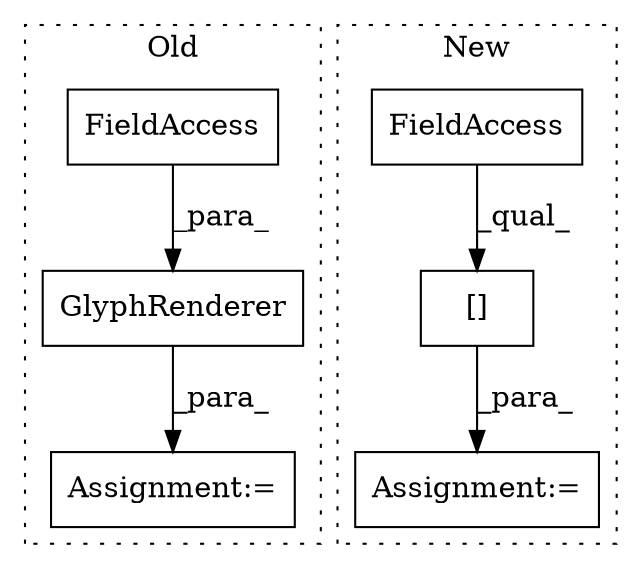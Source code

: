 digraph G {
subgraph cluster0 {
1 [label="GlyphRenderer" a="32" s="2303,2335" l="14,1" shape="box"];
3 [label="Assignment:=" a="7" s="2302" l="1" shape="box"];
5 [label="FieldAccess" a="22" s="2317" l="12" shape="box"];
label = "Old";
style="dotted";
}
subgraph cluster1 {
2 [label="[]" a="2" s="1626,1643" l="16,1" shape="box"];
4 [label="FieldAccess" a="22" s="1626" l="15" shape="box"];
6 [label="Assignment:=" a="7" s="1625" l="1" shape="box"];
label = "New";
style="dotted";
}
1 -> 3 [label="_para_"];
2 -> 6 [label="_para_"];
4 -> 2 [label="_qual_"];
5 -> 1 [label="_para_"];
}